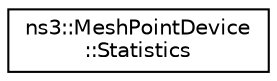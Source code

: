 digraph "Graphical Class Hierarchy"
{
 // LATEX_PDF_SIZE
  edge [fontname="Helvetica",fontsize="10",labelfontname="Helvetica",labelfontsize="10"];
  node [fontname="Helvetica",fontsize="10",shape=record];
  rankdir="LR";
  Node0 [label="ns3::MeshPointDevice\l::Statistics",height=0.2,width=0.4,color="black", fillcolor="white", style="filled",URL="$structns3_1_1_mesh_point_device_1_1_statistics.html",tooltip="statistics counters"];
}
